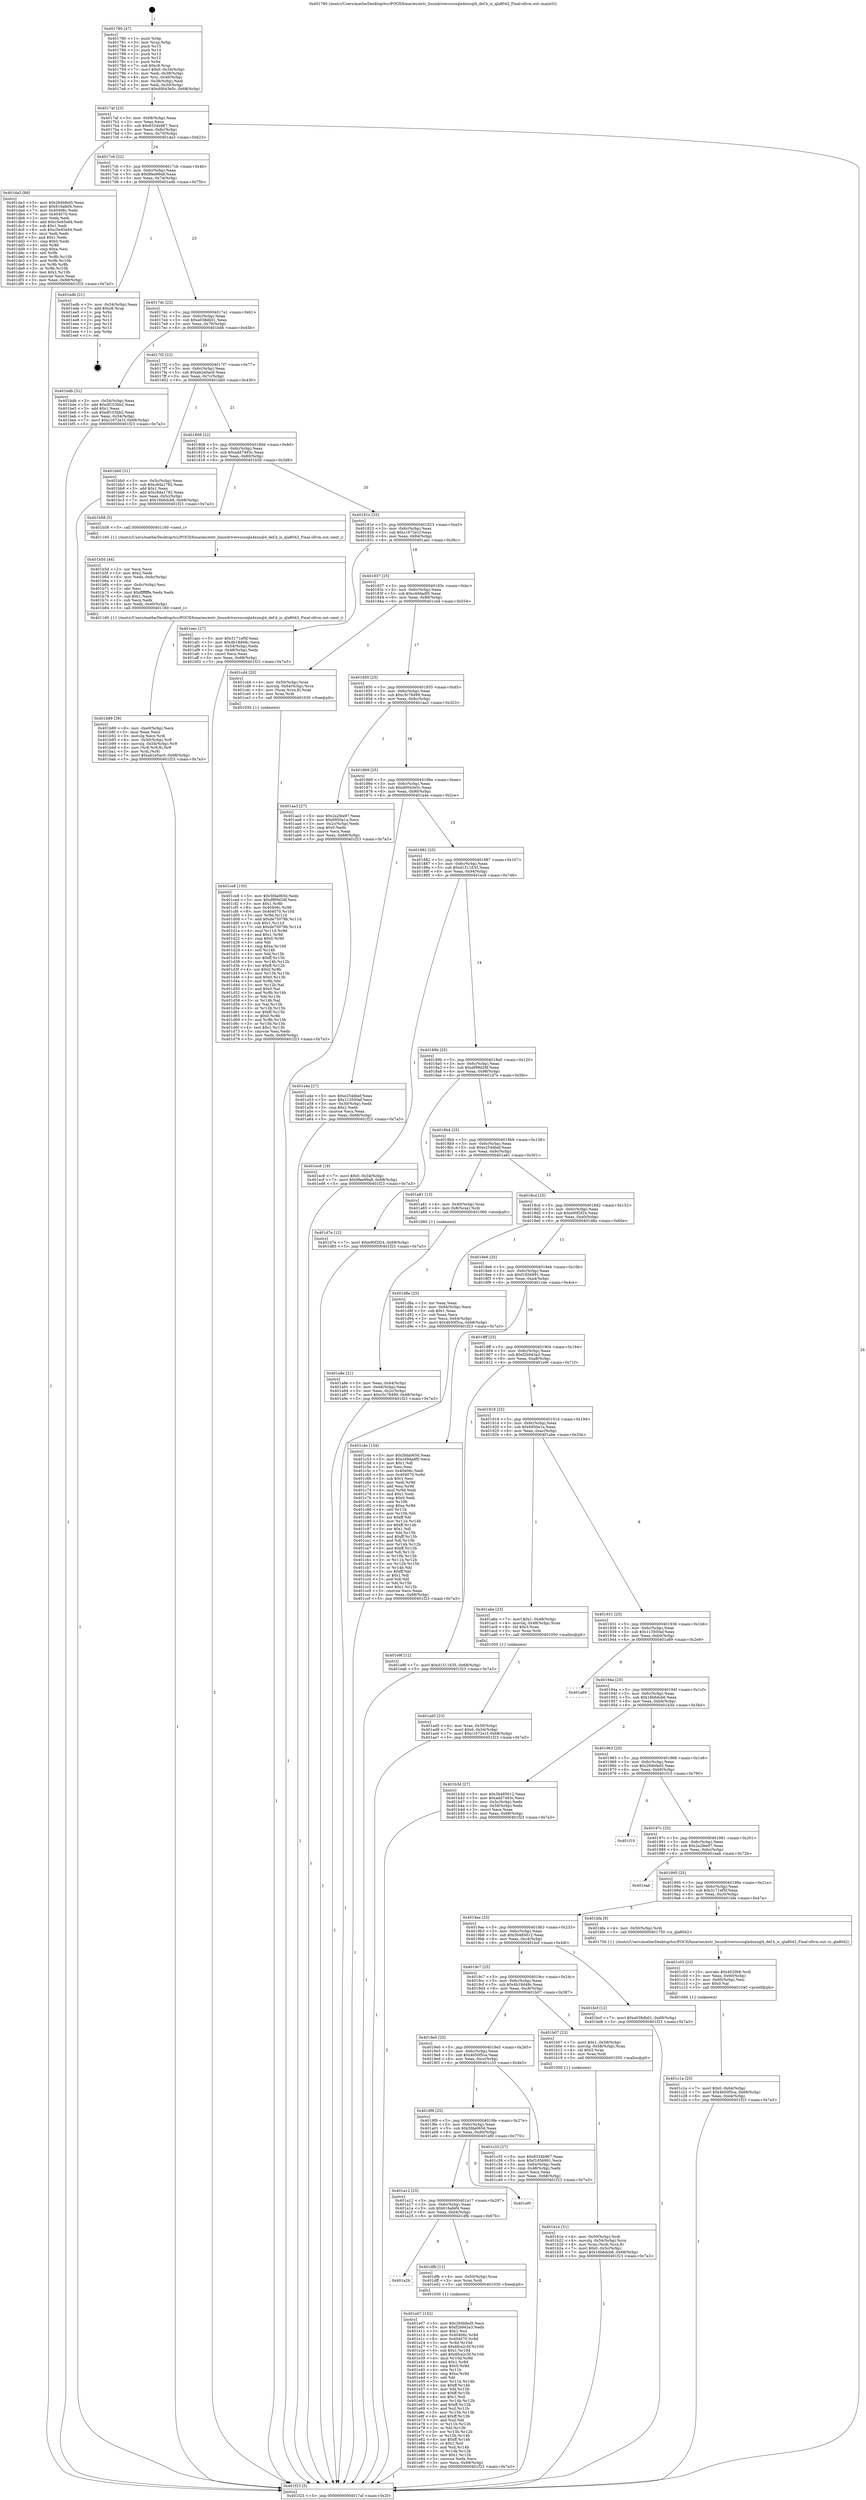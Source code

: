 digraph "0x401780" {
  label = "0x401780 (/mnt/c/Users/mathe/Desktop/tcc/POCII/binaries/extr_linuxdriversscsiqla4xxxql4_def.h_is_qla8042_Final-ollvm.out::main(0))"
  labelloc = "t"
  node[shape=record]

  Entry [label="",width=0.3,height=0.3,shape=circle,fillcolor=black,style=filled]
  "0x4017af" [label="{
     0x4017af [23]\l
     | [instrs]\l
     &nbsp;&nbsp;0x4017af \<+3\>: mov -0x68(%rbp),%eax\l
     &nbsp;&nbsp;0x4017b2 \<+2\>: mov %eax,%ecx\l
     &nbsp;&nbsp;0x4017b4 \<+6\>: sub $0x8334b967,%ecx\l
     &nbsp;&nbsp;0x4017ba \<+3\>: mov %eax,-0x6c(%rbp)\l
     &nbsp;&nbsp;0x4017bd \<+3\>: mov %ecx,-0x70(%rbp)\l
     &nbsp;&nbsp;0x4017c0 \<+6\>: je 0000000000401da3 \<main+0x623\>\l
  }"]
  "0x401da3" [label="{
     0x401da3 [88]\l
     | [instrs]\l
     &nbsp;&nbsp;0x401da3 \<+5\>: mov $0x284bfed5,%eax\l
     &nbsp;&nbsp;0x401da8 \<+5\>: mov $0x616afef4,%ecx\l
     &nbsp;&nbsp;0x401dad \<+7\>: mov 0x40406c,%edx\l
     &nbsp;&nbsp;0x401db4 \<+7\>: mov 0x404070,%esi\l
     &nbsp;&nbsp;0x401dbb \<+2\>: mov %edx,%edi\l
     &nbsp;&nbsp;0x401dbd \<+6\>: add $0xc5e45e84,%edi\l
     &nbsp;&nbsp;0x401dc3 \<+3\>: sub $0x1,%edi\l
     &nbsp;&nbsp;0x401dc6 \<+6\>: sub $0xc5e45e84,%edi\l
     &nbsp;&nbsp;0x401dcc \<+3\>: imul %edi,%edx\l
     &nbsp;&nbsp;0x401dcf \<+3\>: and $0x1,%edx\l
     &nbsp;&nbsp;0x401dd2 \<+3\>: cmp $0x0,%edx\l
     &nbsp;&nbsp;0x401dd5 \<+4\>: sete %r8b\l
     &nbsp;&nbsp;0x401dd9 \<+3\>: cmp $0xa,%esi\l
     &nbsp;&nbsp;0x401ddc \<+4\>: setl %r9b\l
     &nbsp;&nbsp;0x401de0 \<+3\>: mov %r8b,%r10b\l
     &nbsp;&nbsp;0x401de3 \<+3\>: and %r9b,%r10b\l
     &nbsp;&nbsp;0x401de6 \<+3\>: xor %r9b,%r8b\l
     &nbsp;&nbsp;0x401de9 \<+3\>: or %r8b,%r10b\l
     &nbsp;&nbsp;0x401dec \<+4\>: test $0x1,%r10b\l
     &nbsp;&nbsp;0x401df0 \<+3\>: cmovne %ecx,%eax\l
     &nbsp;&nbsp;0x401df3 \<+3\>: mov %eax,-0x68(%rbp)\l
     &nbsp;&nbsp;0x401df6 \<+5\>: jmp 0000000000401f23 \<main+0x7a3\>\l
  }"]
  "0x4017c6" [label="{
     0x4017c6 [22]\l
     | [instrs]\l
     &nbsp;&nbsp;0x4017c6 \<+5\>: jmp 00000000004017cb \<main+0x4b\>\l
     &nbsp;&nbsp;0x4017cb \<+3\>: mov -0x6c(%rbp),%eax\l
     &nbsp;&nbsp;0x4017ce \<+5\>: sub $0x9fee99a8,%eax\l
     &nbsp;&nbsp;0x4017d3 \<+3\>: mov %eax,-0x74(%rbp)\l
     &nbsp;&nbsp;0x4017d6 \<+6\>: je 0000000000401edb \<main+0x75b\>\l
  }"]
  Exit [label="",width=0.3,height=0.3,shape=circle,fillcolor=black,style=filled,peripheries=2]
  "0x401edb" [label="{
     0x401edb [21]\l
     | [instrs]\l
     &nbsp;&nbsp;0x401edb \<+3\>: mov -0x34(%rbp),%eax\l
     &nbsp;&nbsp;0x401ede \<+7\>: add $0xc8,%rsp\l
     &nbsp;&nbsp;0x401ee5 \<+1\>: pop %rbx\l
     &nbsp;&nbsp;0x401ee6 \<+2\>: pop %r12\l
     &nbsp;&nbsp;0x401ee8 \<+2\>: pop %r13\l
     &nbsp;&nbsp;0x401eea \<+2\>: pop %r14\l
     &nbsp;&nbsp;0x401eec \<+2\>: pop %r15\l
     &nbsp;&nbsp;0x401eee \<+1\>: pop %rbp\l
     &nbsp;&nbsp;0x401eef \<+1\>: ret\l
  }"]
  "0x4017dc" [label="{
     0x4017dc [22]\l
     | [instrs]\l
     &nbsp;&nbsp;0x4017dc \<+5\>: jmp 00000000004017e1 \<main+0x61\>\l
     &nbsp;&nbsp;0x4017e1 \<+3\>: mov -0x6c(%rbp),%eax\l
     &nbsp;&nbsp;0x4017e4 \<+5\>: sub $0xa038db01,%eax\l
     &nbsp;&nbsp;0x4017e9 \<+3\>: mov %eax,-0x78(%rbp)\l
     &nbsp;&nbsp;0x4017ec \<+6\>: je 0000000000401bdb \<main+0x45b\>\l
  }"]
  "0x401e07" [label="{
     0x401e07 [152]\l
     | [instrs]\l
     &nbsp;&nbsp;0x401e07 \<+5\>: mov $0x284bfed5,%ecx\l
     &nbsp;&nbsp;0x401e0c \<+5\>: mov $0xf2b943a3,%edx\l
     &nbsp;&nbsp;0x401e11 \<+3\>: mov $0x1,%sil\l
     &nbsp;&nbsp;0x401e14 \<+8\>: mov 0x40406c,%r8d\l
     &nbsp;&nbsp;0x401e1c \<+8\>: mov 0x404070,%r9d\l
     &nbsp;&nbsp;0x401e24 \<+3\>: mov %r8d,%r10d\l
     &nbsp;&nbsp;0x401e27 \<+7\>: sub $0x6fca2c5f,%r10d\l
     &nbsp;&nbsp;0x401e2e \<+4\>: sub $0x1,%r10d\l
     &nbsp;&nbsp;0x401e32 \<+7\>: add $0x6fca2c5f,%r10d\l
     &nbsp;&nbsp;0x401e39 \<+4\>: imul %r10d,%r8d\l
     &nbsp;&nbsp;0x401e3d \<+4\>: and $0x1,%r8d\l
     &nbsp;&nbsp;0x401e41 \<+4\>: cmp $0x0,%r8d\l
     &nbsp;&nbsp;0x401e45 \<+4\>: sete %r11b\l
     &nbsp;&nbsp;0x401e49 \<+4\>: cmp $0xa,%r9d\l
     &nbsp;&nbsp;0x401e4d \<+3\>: setl %bl\l
     &nbsp;&nbsp;0x401e50 \<+3\>: mov %r11b,%r14b\l
     &nbsp;&nbsp;0x401e53 \<+4\>: xor $0xff,%r14b\l
     &nbsp;&nbsp;0x401e57 \<+3\>: mov %bl,%r15b\l
     &nbsp;&nbsp;0x401e5a \<+4\>: xor $0xff,%r15b\l
     &nbsp;&nbsp;0x401e5e \<+4\>: xor $0x1,%sil\l
     &nbsp;&nbsp;0x401e62 \<+3\>: mov %r14b,%r12b\l
     &nbsp;&nbsp;0x401e65 \<+4\>: and $0xff,%r12b\l
     &nbsp;&nbsp;0x401e69 \<+3\>: and %sil,%r11b\l
     &nbsp;&nbsp;0x401e6c \<+3\>: mov %r15b,%r13b\l
     &nbsp;&nbsp;0x401e6f \<+4\>: and $0xff,%r13b\l
     &nbsp;&nbsp;0x401e73 \<+3\>: and %sil,%bl\l
     &nbsp;&nbsp;0x401e76 \<+3\>: or %r11b,%r12b\l
     &nbsp;&nbsp;0x401e79 \<+3\>: or %bl,%r13b\l
     &nbsp;&nbsp;0x401e7c \<+3\>: xor %r13b,%r12b\l
     &nbsp;&nbsp;0x401e7f \<+3\>: or %r15b,%r14b\l
     &nbsp;&nbsp;0x401e82 \<+4\>: xor $0xff,%r14b\l
     &nbsp;&nbsp;0x401e86 \<+4\>: or $0x1,%sil\l
     &nbsp;&nbsp;0x401e8a \<+3\>: and %sil,%r14b\l
     &nbsp;&nbsp;0x401e8d \<+3\>: or %r14b,%r12b\l
     &nbsp;&nbsp;0x401e90 \<+4\>: test $0x1,%r12b\l
     &nbsp;&nbsp;0x401e94 \<+3\>: cmovne %edx,%ecx\l
     &nbsp;&nbsp;0x401e97 \<+3\>: mov %ecx,-0x68(%rbp)\l
     &nbsp;&nbsp;0x401e9a \<+5\>: jmp 0000000000401f23 \<main+0x7a3\>\l
  }"]
  "0x401bdb" [label="{
     0x401bdb [31]\l
     | [instrs]\l
     &nbsp;&nbsp;0x401bdb \<+3\>: mov -0x54(%rbp),%eax\l
     &nbsp;&nbsp;0x401bde \<+5\>: add $0xdf103bb2,%eax\l
     &nbsp;&nbsp;0x401be3 \<+3\>: add $0x1,%eax\l
     &nbsp;&nbsp;0x401be6 \<+5\>: sub $0xdf103bb2,%eax\l
     &nbsp;&nbsp;0x401beb \<+3\>: mov %eax,-0x54(%rbp)\l
     &nbsp;&nbsp;0x401bee \<+7\>: movl $0xc1672e1f,-0x68(%rbp)\l
     &nbsp;&nbsp;0x401bf5 \<+5\>: jmp 0000000000401f23 \<main+0x7a3\>\l
  }"]
  "0x4017f2" [label="{
     0x4017f2 [22]\l
     | [instrs]\l
     &nbsp;&nbsp;0x4017f2 \<+5\>: jmp 00000000004017f7 \<main+0x77\>\l
     &nbsp;&nbsp;0x4017f7 \<+3\>: mov -0x6c(%rbp),%eax\l
     &nbsp;&nbsp;0x4017fa \<+5\>: sub $0xab2e0ac9,%eax\l
     &nbsp;&nbsp;0x4017ff \<+3\>: mov %eax,-0x7c(%rbp)\l
     &nbsp;&nbsp;0x401802 \<+6\>: je 0000000000401bb0 \<main+0x430\>\l
  }"]
  "0x401a2b" [label="{
     0x401a2b\l
  }", style=dashed]
  "0x401bb0" [label="{
     0x401bb0 [31]\l
     | [instrs]\l
     &nbsp;&nbsp;0x401bb0 \<+3\>: mov -0x5c(%rbp),%eax\l
     &nbsp;&nbsp;0x401bb3 \<+5\>: sub $0xc6da1782,%eax\l
     &nbsp;&nbsp;0x401bb8 \<+3\>: add $0x1,%eax\l
     &nbsp;&nbsp;0x401bbb \<+5\>: add $0xc6da1782,%eax\l
     &nbsp;&nbsp;0x401bc0 \<+3\>: mov %eax,-0x5c(%rbp)\l
     &nbsp;&nbsp;0x401bc3 \<+7\>: movl $0x16b6dcb6,-0x68(%rbp)\l
     &nbsp;&nbsp;0x401bca \<+5\>: jmp 0000000000401f23 \<main+0x7a3\>\l
  }"]
  "0x401808" [label="{
     0x401808 [22]\l
     | [instrs]\l
     &nbsp;&nbsp;0x401808 \<+5\>: jmp 000000000040180d \<main+0x8d\>\l
     &nbsp;&nbsp;0x40180d \<+3\>: mov -0x6c(%rbp),%eax\l
     &nbsp;&nbsp;0x401810 \<+5\>: sub $0xadd7493c,%eax\l
     &nbsp;&nbsp;0x401815 \<+3\>: mov %eax,-0x80(%rbp)\l
     &nbsp;&nbsp;0x401818 \<+6\>: je 0000000000401b58 \<main+0x3d8\>\l
  }"]
  "0x401dfb" [label="{
     0x401dfb [12]\l
     | [instrs]\l
     &nbsp;&nbsp;0x401dfb \<+4\>: mov -0x50(%rbp),%rax\l
     &nbsp;&nbsp;0x401dff \<+3\>: mov %rax,%rdi\l
     &nbsp;&nbsp;0x401e02 \<+5\>: call 0000000000401030 \<free@plt\>\l
     | [calls]\l
     &nbsp;&nbsp;0x401030 \{1\} (unknown)\l
  }"]
  "0x401b58" [label="{
     0x401b58 [5]\l
     | [instrs]\l
     &nbsp;&nbsp;0x401b58 \<+5\>: call 0000000000401160 \<next_i\>\l
     | [calls]\l
     &nbsp;&nbsp;0x401160 \{1\} (/mnt/c/Users/mathe/Desktop/tcc/POCII/binaries/extr_linuxdriversscsiqla4xxxql4_def.h_is_qla8042_Final-ollvm.out::next_i)\l
  }"]
  "0x40181e" [label="{
     0x40181e [25]\l
     | [instrs]\l
     &nbsp;&nbsp;0x40181e \<+5\>: jmp 0000000000401823 \<main+0xa3\>\l
     &nbsp;&nbsp;0x401823 \<+3\>: mov -0x6c(%rbp),%eax\l
     &nbsp;&nbsp;0x401826 \<+5\>: sub $0xc1672e1f,%eax\l
     &nbsp;&nbsp;0x40182b \<+6\>: mov %eax,-0x84(%rbp)\l
     &nbsp;&nbsp;0x401831 \<+6\>: je 0000000000401aec \<main+0x36c\>\l
  }"]
  "0x401a12" [label="{
     0x401a12 [25]\l
     | [instrs]\l
     &nbsp;&nbsp;0x401a12 \<+5\>: jmp 0000000000401a17 \<main+0x297\>\l
     &nbsp;&nbsp;0x401a17 \<+3\>: mov -0x6c(%rbp),%eax\l
     &nbsp;&nbsp;0x401a1a \<+5\>: sub $0x616afef4,%eax\l
     &nbsp;&nbsp;0x401a1f \<+6\>: mov %eax,-0xd4(%rbp)\l
     &nbsp;&nbsp;0x401a25 \<+6\>: je 0000000000401dfb \<main+0x67b\>\l
  }"]
  "0x401aec" [label="{
     0x401aec [27]\l
     | [instrs]\l
     &nbsp;&nbsp;0x401aec \<+5\>: mov $0x3171ef5f,%eax\l
     &nbsp;&nbsp;0x401af1 \<+5\>: mov $0x4b18d48c,%ecx\l
     &nbsp;&nbsp;0x401af6 \<+3\>: mov -0x54(%rbp),%edx\l
     &nbsp;&nbsp;0x401af9 \<+3\>: cmp -0x48(%rbp),%edx\l
     &nbsp;&nbsp;0x401afc \<+3\>: cmovl %ecx,%eax\l
     &nbsp;&nbsp;0x401aff \<+3\>: mov %eax,-0x68(%rbp)\l
     &nbsp;&nbsp;0x401b02 \<+5\>: jmp 0000000000401f23 \<main+0x7a3\>\l
  }"]
  "0x401837" [label="{
     0x401837 [25]\l
     | [instrs]\l
     &nbsp;&nbsp;0x401837 \<+5\>: jmp 000000000040183c \<main+0xbc\>\l
     &nbsp;&nbsp;0x40183c \<+3\>: mov -0x6c(%rbp),%eax\l
     &nbsp;&nbsp;0x40183f \<+5\>: sub $0xc49dadf5,%eax\l
     &nbsp;&nbsp;0x401844 \<+6\>: mov %eax,-0x88(%rbp)\l
     &nbsp;&nbsp;0x40184a \<+6\>: je 0000000000401cd4 \<main+0x554\>\l
  }"]
  "0x401ef0" [label="{
     0x401ef0\l
  }", style=dashed]
  "0x401cd4" [label="{
     0x401cd4 [20]\l
     | [instrs]\l
     &nbsp;&nbsp;0x401cd4 \<+4\>: mov -0x50(%rbp),%rax\l
     &nbsp;&nbsp;0x401cd8 \<+4\>: movslq -0x64(%rbp),%rcx\l
     &nbsp;&nbsp;0x401cdc \<+4\>: mov (%rax,%rcx,8),%rax\l
     &nbsp;&nbsp;0x401ce0 \<+3\>: mov %rax,%rdi\l
     &nbsp;&nbsp;0x401ce3 \<+5\>: call 0000000000401030 \<free@plt\>\l
     | [calls]\l
     &nbsp;&nbsp;0x401030 \{1\} (unknown)\l
  }"]
  "0x401850" [label="{
     0x401850 [25]\l
     | [instrs]\l
     &nbsp;&nbsp;0x401850 \<+5\>: jmp 0000000000401855 \<main+0xd5\>\l
     &nbsp;&nbsp;0x401855 \<+3\>: mov -0x6c(%rbp),%eax\l
     &nbsp;&nbsp;0x401858 \<+5\>: sub $0xc5c78499,%eax\l
     &nbsp;&nbsp;0x40185d \<+6\>: mov %eax,-0x8c(%rbp)\l
     &nbsp;&nbsp;0x401863 \<+6\>: je 0000000000401aa3 \<main+0x323\>\l
  }"]
  "0x401ce8" [label="{
     0x401ce8 [150]\l
     | [instrs]\l
     &nbsp;&nbsp;0x401ce8 \<+5\>: mov $0x5fda065d,%edx\l
     &nbsp;&nbsp;0x401ced \<+5\>: mov $0xdf99d28f,%esi\l
     &nbsp;&nbsp;0x401cf2 \<+3\>: mov $0x1,%r8b\l
     &nbsp;&nbsp;0x401cf5 \<+8\>: mov 0x40406c,%r9d\l
     &nbsp;&nbsp;0x401cfd \<+8\>: mov 0x404070,%r10d\l
     &nbsp;&nbsp;0x401d05 \<+3\>: mov %r9d,%r11d\l
     &nbsp;&nbsp;0x401d08 \<+7\>: add $0xde75079b,%r11d\l
     &nbsp;&nbsp;0x401d0f \<+4\>: sub $0x1,%r11d\l
     &nbsp;&nbsp;0x401d13 \<+7\>: sub $0xde75079b,%r11d\l
     &nbsp;&nbsp;0x401d1a \<+4\>: imul %r11d,%r9d\l
     &nbsp;&nbsp;0x401d1e \<+4\>: and $0x1,%r9d\l
     &nbsp;&nbsp;0x401d22 \<+4\>: cmp $0x0,%r9d\l
     &nbsp;&nbsp;0x401d26 \<+3\>: sete %bl\l
     &nbsp;&nbsp;0x401d29 \<+4\>: cmp $0xa,%r10d\l
     &nbsp;&nbsp;0x401d2d \<+4\>: setl %r14b\l
     &nbsp;&nbsp;0x401d31 \<+3\>: mov %bl,%r15b\l
     &nbsp;&nbsp;0x401d34 \<+4\>: xor $0xff,%r15b\l
     &nbsp;&nbsp;0x401d38 \<+3\>: mov %r14b,%r12b\l
     &nbsp;&nbsp;0x401d3b \<+4\>: xor $0xff,%r12b\l
     &nbsp;&nbsp;0x401d3f \<+4\>: xor $0x0,%r8b\l
     &nbsp;&nbsp;0x401d43 \<+3\>: mov %r15b,%r13b\l
     &nbsp;&nbsp;0x401d46 \<+4\>: and $0x0,%r13b\l
     &nbsp;&nbsp;0x401d4a \<+3\>: and %r8b,%bl\l
     &nbsp;&nbsp;0x401d4d \<+3\>: mov %r12b,%al\l
     &nbsp;&nbsp;0x401d50 \<+2\>: and $0x0,%al\l
     &nbsp;&nbsp;0x401d52 \<+3\>: and %r8b,%r14b\l
     &nbsp;&nbsp;0x401d55 \<+3\>: or %bl,%r13b\l
     &nbsp;&nbsp;0x401d58 \<+3\>: or %r14b,%al\l
     &nbsp;&nbsp;0x401d5b \<+3\>: xor %al,%r13b\l
     &nbsp;&nbsp;0x401d5e \<+3\>: or %r12b,%r15b\l
     &nbsp;&nbsp;0x401d61 \<+4\>: xor $0xff,%r15b\l
     &nbsp;&nbsp;0x401d65 \<+4\>: or $0x0,%r8b\l
     &nbsp;&nbsp;0x401d69 \<+3\>: and %r8b,%r15b\l
     &nbsp;&nbsp;0x401d6c \<+3\>: or %r15b,%r13b\l
     &nbsp;&nbsp;0x401d6f \<+4\>: test $0x1,%r13b\l
     &nbsp;&nbsp;0x401d73 \<+3\>: cmovne %esi,%edx\l
     &nbsp;&nbsp;0x401d76 \<+3\>: mov %edx,-0x68(%rbp)\l
     &nbsp;&nbsp;0x401d79 \<+5\>: jmp 0000000000401f23 \<main+0x7a3\>\l
  }"]
  "0x401aa3" [label="{
     0x401aa3 [27]\l
     | [instrs]\l
     &nbsp;&nbsp;0x401aa3 \<+5\>: mov $0x2a2fee97,%eax\l
     &nbsp;&nbsp;0x401aa8 \<+5\>: mov $0x6950a1a,%ecx\l
     &nbsp;&nbsp;0x401aad \<+3\>: mov -0x2c(%rbp),%edx\l
     &nbsp;&nbsp;0x401ab0 \<+3\>: cmp $0x0,%edx\l
     &nbsp;&nbsp;0x401ab3 \<+3\>: cmove %ecx,%eax\l
     &nbsp;&nbsp;0x401ab6 \<+3\>: mov %eax,-0x68(%rbp)\l
     &nbsp;&nbsp;0x401ab9 \<+5\>: jmp 0000000000401f23 \<main+0x7a3\>\l
  }"]
  "0x401869" [label="{
     0x401869 [25]\l
     | [instrs]\l
     &nbsp;&nbsp;0x401869 \<+5\>: jmp 000000000040186e \<main+0xee\>\l
     &nbsp;&nbsp;0x40186e \<+3\>: mov -0x6c(%rbp),%eax\l
     &nbsp;&nbsp;0x401871 \<+5\>: sub $0xd0043e5c,%eax\l
     &nbsp;&nbsp;0x401876 \<+6\>: mov %eax,-0x90(%rbp)\l
     &nbsp;&nbsp;0x40187c \<+6\>: je 0000000000401a4e \<main+0x2ce\>\l
  }"]
  "0x4019f9" [label="{
     0x4019f9 [25]\l
     | [instrs]\l
     &nbsp;&nbsp;0x4019f9 \<+5\>: jmp 00000000004019fe \<main+0x27e\>\l
     &nbsp;&nbsp;0x4019fe \<+3\>: mov -0x6c(%rbp),%eax\l
     &nbsp;&nbsp;0x401a01 \<+5\>: sub $0x5fda065d,%eax\l
     &nbsp;&nbsp;0x401a06 \<+6\>: mov %eax,-0xd0(%rbp)\l
     &nbsp;&nbsp;0x401a0c \<+6\>: je 0000000000401ef0 \<main+0x770\>\l
  }"]
  "0x401a4e" [label="{
     0x401a4e [27]\l
     | [instrs]\l
     &nbsp;&nbsp;0x401a4e \<+5\>: mov $0xe254dbef,%eax\l
     &nbsp;&nbsp;0x401a53 \<+5\>: mov $0x113500af,%ecx\l
     &nbsp;&nbsp;0x401a58 \<+3\>: mov -0x30(%rbp),%edx\l
     &nbsp;&nbsp;0x401a5b \<+3\>: cmp $0x2,%edx\l
     &nbsp;&nbsp;0x401a5e \<+3\>: cmovne %ecx,%eax\l
     &nbsp;&nbsp;0x401a61 \<+3\>: mov %eax,-0x68(%rbp)\l
     &nbsp;&nbsp;0x401a64 \<+5\>: jmp 0000000000401f23 \<main+0x7a3\>\l
  }"]
  "0x401882" [label="{
     0x401882 [25]\l
     | [instrs]\l
     &nbsp;&nbsp;0x401882 \<+5\>: jmp 0000000000401887 \<main+0x107\>\l
     &nbsp;&nbsp;0x401887 \<+3\>: mov -0x6c(%rbp),%eax\l
     &nbsp;&nbsp;0x40188a \<+5\>: sub $0xd1511635,%eax\l
     &nbsp;&nbsp;0x40188f \<+6\>: mov %eax,-0x94(%rbp)\l
     &nbsp;&nbsp;0x401895 \<+6\>: je 0000000000401ec8 \<main+0x748\>\l
  }"]
  "0x401f23" [label="{
     0x401f23 [5]\l
     | [instrs]\l
     &nbsp;&nbsp;0x401f23 \<+5\>: jmp 00000000004017af \<main+0x2f\>\l
  }"]
  "0x401780" [label="{
     0x401780 [47]\l
     | [instrs]\l
     &nbsp;&nbsp;0x401780 \<+1\>: push %rbp\l
     &nbsp;&nbsp;0x401781 \<+3\>: mov %rsp,%rbp\l
     &nbsp;&nbsp;0x401784 \<+2\>: push %r15\l
     &nbsp;&nbsp;0x401786 \<+2\>: push %r14\l
     &nbsp;&nbsp;0x401788 \<+2\>: push %r13\l
     &nbsp;&nbsp;0x40178a \<+2\>: push %r12\l
     &nbsp;&nbsp;0x40178c \<+1\>: push %rbx\l
     &nbsp;&nbsp;0x40178d \<+7\>: sub $0xc8,%rsp\l
     &nbsp;&nbsp;0x401794 \<+7\>: movl $0x0,-0x34(%rbp)\l
     &nbsp;&nbsp;0x40179b \<+3\>: mov %edi,-0x38(%rbp)\l
     &nbsp;&nbsp;0x40179e \<+4\>: mov %rsi,-0x40(%rbp)\l
     &nbsp;&nbsp;0x4017a2 \<+3\>: mov -0x38(%rbp),%edi\l
     &nbsp;&nbsp;0x4017a5 \<+3\>: mov %edi,-0x30(%rbp)\l
     &nbsp;&nbsp;0x4017a8 \<+7\>: movl $0xd0043e5c,-0x68(%rbp)\l
  }"]
  "0x401c33" [label="{
     0x401c33 [27]\l
     | [instrs]\l
     &nbsp;&nbsp;0x401c33 \<+5\>: mov $0x8334b967,%eax\l
     &nbsp;&nbsp;0x401c38 \<+5\>: mov $0xf1856991,%ecx\l
     &nbsp;&nbsp;0x401c3d \<+3\>: mov -0x64(%rbp),%edx\l
     &nbsp;&nbsp;0x401c40 \<+3\>: cmp -0x48(%rbp),%edx\l
     &nbsp;&nbsp;0x401c43 \<+3\>: cmovl %ecx,%eax\l
     &nbsp;&nbsp;0x401c46 \<+3\>: mov %eax,-0x68(%rbp)\l
     &nbsp;&nbsp;0x401c49 \<+5\>: jmp 0000000000401f23 \<main+0x7a3\>\l
  }"]
  "0x401ec8" [label="{
     0x401ec8 [19]\l
     | [instrs]\l
     &nbsp;&nbsp;0x401ec8 \<+7\>: movl $0x0,-0x34(%rbp)\l
     &nbsp;&nbsp;0x401ecf \<+7\>: movl $0x9fee99a8,-0x68(%rbp)\l
     &nbsp;&nbsp;0x401ed6 \<+5\>: jmp 0000000000401f23 \<main+0x7a3\>\l
  }"]
  "0x40189b" [label="{
     0x40189b [25]\l
     | [instrs]\l
     &nbsp;&nbsp;0x40189b \<+5\>: jmp 00000000004018a0 \<main+0x120\>\l
     &nbsp;&nbsp;0x4018a0 \<+3\>: mov -0x6c(%rbp),%eax\l
     &nbsp;&nbsp;0x4018a3 \<+5\>: sub $0xdf99d28f,%eax\l
     &nbsp;&nbsp;0x4018a8 \<+6\>: mov %eax,-0x98(%rbp)\l
     &nbsp;&nbsp;0x4018ae \<+6\>: je 0000000000401d7e \<main+0x5fe\>\l
  }"]
  "0x401c1a" [label="{
     0x401c1a [25]\l
     | [instrs]\l
     &nbsp;&nbsp;0x401c1a \<+7\>: movl $0x0,-0x64(%rbp)\l
     &nbsp;&nbsp;0x401c21 \<+7\>: movl $0x4b50f5ca,-0x68(%rbp)\l
     &nbsp;&nbsp;0x401c28 \<+6\>: mov %eax,-0xe4(%rbp)\l
     &nbsp;&nbsp;0x401c2e \<+5\>: jmp 0000000000401f23 \<main+0x7a3\>\l
  }"]
  "0x401d7e" [label="{
     0x401d7e [12]\l
     | [instrs]\l
     &nbsp;&nbsp;0x401d7e \<+7\>: movl $0xe90f2f24,-0x68(%rbp)\l
     &nbsp;&nbsp;0x401d85 \<+5\>: jmp 0000000000401f23 \<main+0x7a3\>\l
  }"]
  "0x4018b4" [label="{
     0x4018b4 [25]\l
     | [instrs]\l
     &nbsp;&nbsp;0x4018b4 \<+5\>: jmp 00000000004018b9 \<main+0x139\>\l
     &nbsp;&nbsp;0x4018b9 \<+3\>: mov -0x6c(%rbp),%eax\l
     &nbsp;&nbsp;0x4018bc \<+5\>: sub $0xe254dbef,%eax\l
     &nbsp;&nbsp;0x4018c1 \<+6\>: mov %eax,-0x9c(%rbp)\l
     &nbsp;&nbsp;0x4018c7 \<+6\>: je 0000000000401a81 \<main+0x301\>\l
  }"]
  "0x401c03" [label="{
     0x401c03 [23]\l
     | [instrs]\l
     &nbsp;&nbsp;0x401c03 \<+10\>: movabs $0x4020b6,%rdi\l
     &nbsp;&nbsp;0x401c0d \<+3\>: mov %eax,-0x60(%rbp)\l
     &nbsp;&nbsp;0x401c10 \<+3\>: mov -0x60(%rbp),%esi\l
     &nbsp;&nbsp;0x401c13 \<+2\>: mov $0x0,%al\l
     &nbsp;&nbsp;0x401c15 \<+5\>: call 0000000000401040 \<printf@plt\>\l
     | [calls]\l
     &nbsp;&nbsp;0x401040 \{1\} (unknown)\l
  }"]
  "0x401a81" [label="{
     0x401a81 [13]\l
     | [instrs]\l
     &nbsp;&nbsp;0x401a81 \<+4\>: mov -0x40(%rbp),%rax\l
     &nbsp;&nbsp;0x401a85 \<+4\>: mov 0x8(%rax),%rdi\l
     &nbsp;&nbsp;0x401a89 \<+5\>: call 0000000000401060 \<atoi@plt\>\l
     | [calls]\l
     &nbsp;&nbsp;0x401060 \{1\} (unknown)\l
  }"]
  "0x4018cd" [label="{
     0x4018cd [25]\l
     | [instrs]\l
     &nbsp;&nbsp;0x4018cd \<+5\>: jmp 00000000004018d2 \<main+0x152\>\l
     &nbsp;&nbsp;0x4018d2 \<+3\>: mov -0x6c(%rbp),%eax\l
     &nbsp;&nbsp;0x4018d5 \<+5\>: sub $0xe90f2f24,%eax\l
     &nbsp;&nbsp;0x4018da \<+6\>: mov %eax,-0xa0(%rbp)\l
     &nbsp;&nbsp;0x4018e0 \<+6\>: je 0000000000401d8a \<main+0x60a\>\l
  }"]
  "0x401a8e" [label="{
     0x401a8e [21]\l
     | [instrs]\l
     &nbsp;&nbsp;0x401a8e \<+3\>: mov %eax,-0x44(%rbp)\l
     &nbsp;&nbsp;0x401a91 \<+3\>: mov -0x44(%rbp),%eax\l
     &nbsp;&nbsp;0x401a94 \<+3\>: mov %eax,-0x2c(%rbp)\l
     &nbsp;&nbsp;0x401a97 \<+7\>: movl $0xc5c78499,-0x68(%rbp)\l
     &nbsp;&nbsp;0x401a9e \<+5\>: jmp 0000000000401f23 \<main+0x7a3\>\l
  }"]
  "0x401b89" [label="{
     0x401b89 [39]\l
     | [instrs]\l
     &nbsp;&nbsp;0x401b89 \<+6\>: mov -0xe0(%rbp),%ecx\l
     &nbsp;&nbsp;0x401b8f \<+3\>: imul %eax,%ecx\l
     &nbsp;&nbsp;0x401b92 \<+3\>: movslq %ecx,%rdi\l
     &nbsp;&nbsp;0x401b95 \<+4\>: mov -0x50(%rbp),%r8\l
     &nbsp;&nbsp;0x401b99 \<+4\>: movslq -0x54(%rbp),%r9\l
     &nbsp;&nbsp;0x401b9d \<+4\>: mov (%r8,%r9,8),%r8\l
     &nbsp;&nbsp;0x401ba1 \<+3\>: mov %rdi,(%r8)\l
     &nbsp;&nbsp;0x401ba4 \<+7\>: movl $0xab2e0ac9,-0x68(%rbp)\l
     &nbsp;&nbsp;0x401bab \<+5\>: jmp 0000000000401f23 \<main+0x7a3\>\l
  }"]
  "0x401d8a" [label="{
     0x401d8a [25]\l
     | [instrs]\l
     &nbsp;&nbsp;0x401d8a \<+2\>: xor %eax,%eax\l
     &nbsp;&nbsp;0x401d8c \<+3\>: mov -0x64(%rbp),%ecx\l
     &nbsp;&nbsp;0x401d8f \<+3\>: sub $0x1,%eax\l
     &nbsp;&nbsp;0x401d92 \<+2\>: sub %eax,%ecx\l
     &nbsp;&nbsp;0x401d94 \<+3\>: mov %ecx,-0x64(%rbp)\l
     &nbsp;&nbsp;0x401d97 \<+7\>: movl $0x4b50f5ca,-0x68(%rbp)\l
     &nbsp;&nbsp;0x401d9e \<+5\>: jmp 0000000000401f23 \<main+0x7a3\>\l
  }"]
  "0x4018e6" [label="{
     0x4018e6 [25]\l
     | [instrs]\l
     &nbsp;&nbsp;0x4018e6 \<+5\>: jmp 00000000004018eb \<main+0x16b\>\l
     &nbsp;&nbsp;0x4018eb \<+3\>: mov -0x6c(%rbp),%eax\l
     &nbsp;&nbsp;0x4018ee \<+5\>: sub $0xf1856991,%eax\l
     &nbsp;&nbsp;0x4018f3 \<+6\>: mov %eax,-0xa4(%rbp)\l
     &nbsp;&nbsp;0x4018f9 \<+6\>: je 0000000000401c4e \<main+0x4ce\>\l
  }"]
  "0x401b5d" [label="{
     0x401b5d [44]\l
     | [instrs]\l
     &nbsp;&nbsp;0x401b5d \<+2\>: xor %ecx,%ecx\l
     &nbsp;&nbsp;0x401b5f \<+5\>: mov $0x2,%edx\l
     &nbsp;&nbsp;0x401b64 \<+6\>: mov %edx,-0xdc(%rbp)\l
     &nbsp;&nbsp;0x401b6a \<+1\>: cltd\l
     &nbsp;&nbsp;0x401b6b \<+6\>: mov -0xdc(%rbp),%esi\l
     &nbsp;&nbsp;0x401b71 \<+2\>: idiv %esi\l
     &nbsp;&nbsp;0x401b73 \<+6\>: imul $0xfffffffe,%edx,%edx\l
     &nbsp;&nbsp;0x401b79 \<+3\>: sub $0x1,%ecx\l
     &nbsp;&nbsp;0x401b7c \<+2\>: sub %ecx,%edx\l
     &nbsp;&nbsp;0x401b7e \<+6\>: mov %edx,-0xe0(%rbp)\l
     &nbsp;&nbsp;0x401b84 \<+5\>: call 0000000000401160 \<next_i\>\l
     | [calls]\l
     &nbsp;&nbsp;0x401160 \{1\} (/mnt/c/Users/mathe/Desktop/tcc/POCII/binaries/extr_linuxdriversscsiqla4xxxql4_def.h_is_qla8042_Final-ollvm.out::next_i)\l
  }"]
  "0x401c4e" [label="{
     0x401c4e [134]\l
     | [instrs]\l
     &nbsp;&nbsp;0x401c4e \<+5\>: mov $0x5fda065d,%eax\l
     &nbsp;&nbsp;0x401c53 \<+5\>: mov $0xc49dadf5,%ecx\l
     &nbsp;&nbsp;0x401c58 \<+2\>: mov $0x1,%dl\l
     &nbsp;&nbsp;0x401c5a \<+2\>: xor %esi,%esi\l
     &nbsp;&nbsp;0x401c5c \<+7\>: mov 0x40406c,%edi\l
     &nbsp;&nbsp;0x401c63 \<+8\>: mov 0x404070,%r8d\l
     &nbsp;&nbsp;0x401c6b \<+3\>: sub $0x1,%esi\l
     &nbsp;&nbsp;0x401c6e \<+3\>: mov %edi,%r9d\l
     &nbsp;&nbsp;0x401c71 \<+3\>: add %esi,%r9d\l
     &nbsp;&nbsp;0x401c74 \<+4\>: imul %r9d,%edi\l
     &nbsp;&nbsp;0x401c78 \<+3\>: and $0x1,%edi\l
     &nbsp;&nbsp;0x401c7b \<+3\>: cmp $0x0,%edi\l
     &nbsp;&nbsp;0x401c7e \<+4\>: sete %r10b\l
     &nbsp;&nbsp;0x401c82 \<+4\>: cmp $0xa,%r8d\l
     &nbsp;&nbsp;0x401c86 \<+4\>: setl %r11b\l
     &nbsp;&nbsp;0x401c8a \<+3\>: mov %r10b,%bl\l
     &nbsp;&nbsp;0x401c8d \<+3\>: xor $0xff,%bl\l
     &nbsp;&nbsp;0x401c90 \<+3\>: mov %r11b,%r14b\l
     &nbsp;&nbsp;0x401c93 \<+4\>: xor $0xff,%r14b\l
     &nbsp;&nbsp;0x401c97 \<+3\>: xor $0x1,%dl\l
     &nbsp;&nbsp;0x401c9a \<+3\>: mov %bl,%r15b\l
     &nbsp;&nbsp;0x401c9d \<+4\>: and $0xff,%r15b\l
     &nbsp;&nbsp;0x401ca1 \<+3\>: and %dl,%r10b\l
     &nbsp;&nbsp;0x401ca4 \<+3\>: mov %r14b,%r12b\l
     &nbsp;&nbsp;0x401ca7 \<+4\>: and $0xff,%r12b\l
     &nbsp;&nbsp;0x401cab \<+3\>: and %dl,%r11b\l
     &nbsp;&nbsp;0x401cae \<+3\>: or %r10b,%r15b\l
     &nbsp;&nbsp;0x401cb1 \<+3\>: or %r11b,%r12b\l
     &nbsp;&nbsp;0x401cb4 \<+3\>: xor %r12b,%r15b\l
     &nbsp;&nbsp;0x401cb7 \<+3\>: or %r14b,%bl\l
     &nbsp;&nbsp;0x401cba \<+3\>: xor $0xff,%bl\l
     &nbsp;&nbsp;0x401cbd \<+3\>: or $0x1,%dl\l
     &nbsp;&nbsp;0x401cc0 \<+2\>: and %dl,%bl\l
     &nbsp;&nbsp;0x401cc2 \<+3\>: or %bl,%r15b\l
     &nbsp;&nbsp;0x401cc5 \<+4\>: test $0x1,%r15b\l
     &nbsp;&nbsp;0x401cc9 \<+3\>: cmovne %ecx,%eax\l
     &nbsp;&nbsp;0x401ccc \<+3\>: mov %eax,-0x68(%rbp)\l
     &nbsp;&nbsp;0x401ccf \<+5\>: jmp 0000000000401f23 \<main+0x7a3\>\l
  }"]
  "0x4018ff" [label="{
     0x4018ff [25]\l
     | [instrs]\l
     &nbsp;&nbsp;0x4018ff \<+5\>: jmp 0000000000401904 \<main+0x184\>\l
     &nbsp;&nbsp;0x401904 \<+3\>: mov -0x6c(%rbp),%eax\l
     &nbsp;&nbsp;0x401907 \<+5\>: sub $0xf2b943a3,%eax\l
     &nbsp;&nbsp;0x40190c \<+6\>: mov %eax,-0xa8(%rbp)\l
     &nbsp;&nbsp;0x401912 \<+6\>: je 0000000000401e9f \<main+0x71f\>\l
  }"]
  "0x401b1e" [label="{
     0x401b1e [31]\l
     | [instrs]\l
     &nbsp;&nbsp;0x401b1e \<+4\>: mov -0x50(%rbp),%rdi\l
     &nbsp;&nbsp;0x401b22 \<+4\>: movslq -0x54(%rbp),%rcx\l
     &nbsp;&nbsp;0x401b26 \<+4\>: mov %rax,(%rdi,%rcx,8)\l
     &nbsp;&nbsp;0x401b2a \<+7\>: movl $0x0,-0x5c(%rbp)\l
     &nbsp;&nbsp;0x401b31 \<+7\>: movl $0x16b6dcb6,-0x68(%rbp)\l
     &nbsp;&nbsp;0x401b38 \<+5\>: jmp 0000000000401f23 \<main+0x7a3\>\l
  }"]
  "0x401e9f" [label="{
     0x401e9f [12]\l
     | [instrs]\l
     &nbsp;&nbsp;0x401e9f \<+7\>: movl $0xd1511635,-0x68(%rbp)\l
     &nbsp;&nbsp;0x401ea6 \<+5\>: jmp 0000000000401f23 \<main+0x7a3\>\l
  }"]
  "0x401918" [label="{
     0x401918 [25]\l
     | [instrs]\l
     &nbsp;&nbsp;0x401918 \<+5\>: jmp 000000000040191d \<main+0x19d\>\l
     &nbsp;&nbsp;0x40191d \<+3\>: mov -0x6c(%rbp),%eax\l
     &nbsp;&nbsp;0x401920 \<+5\>: sub $0x6950a1a,%eax\l
     &nbsp;&nbsp;0x401925 \<+6\>: mov %eax,-0xac(%rbp)\l
     &nbsp;&nbsp;0x40192b \<+6\>: je 0000000000401abe \<main+0x33e\>\l
  }"]
  "0x4019e0" [label="{
     0x4019e0 [25]\l
     | [instrs]\l
     &nbsp;&nbsp;0x4019e0 \<+5\>: jmp 00000000004019e5 \<main+0x265\>\l
     &nbsp;&nbsp;0x4019e5 \<+3\>: mov -0x6c(%rbp),%eax\l
     &nbsp;&nbsp;0x4019e8 \<+5\>: sub $0x4b50f5ca,%eax\l
     &nbsp;&nbsp;0x4019ed \<+6\>: mov %eax,-0xcc(%rbp)\l
     &nbsp;&nbsp;0x4019f3 \<+6\>: je 0000000000401c33 \<main+0x4b3\>\l
  }"]
  "0x401abe" [label="{
     0x401abe [23]\l
     | [instrs]\l
     &nbsp;&nbsp;0x401abe \<+7\>: movl $0x1,-0x48(%rbp)\l
     &nbsp;&nbsp;0x401ac5 \<+4\>: movslq -0x48(%rbp),%rax\l
     &nbsp;&nbsp;0x401ac9 \<+4\>: shl $0x3,%rax\l
     &nbsp;&nbsp;0x401acd \<+3\>: mov %rax,%rdi\l
     &nbsp;&nbsp;0x401ad0 \<+5\>: call 0000000000401050 \<malloc@plt\>\l
     | [calls]\l
     &nbsp;&nbsp;0x401050 \{1\} (unknown)\l
  }"]
  "0x401931" [label="{
     0x401931 [25]\l
     | [instrs]\l
     &nbsp;&nbsp;0x401931 \<+5\>: jmp 0000000000401936 \<main+0x1b6\>\l
     &nbsp;&nbsp;0x401936 \<+3\>: mov -0x6c(%rbp),%eax\l
     &nbsp;&nbsp;0x401939 \<+5\>: sub $0x113500af,%eax\l
     &nbsp;&nbsp;0x40193e \<+6\>: mov %eax,-0xb0(%rbp)\l
     &nbsp;&nbsp;0x401944 \<+6\>: je 0000000000401a69 \<main+0x2e9\>\l
  }"]
  "0x401ad5" [label="{
     0x401ad5 [23]\l
     | [instrs]\l
     &nbsp;&nbsp;0x401ad5 \<+4\>: mov %rax,-0x50(%rbp)\l
     &nbsp;&nbsp;0x401ad9 \<+7\>: movl $0x0,-0x54(%rbp)\l
     &nbsp;&nbsp;0x401ae0 \<+7\>: movl $0xc1672e1f,-0x68(%rbp)\l
     &nbsp;&nbsp;0x401ae7 \<+5\>: jmp 0000000000401f23 \<main+0x7a3\>\l
  }"]
  "0x401b07" [label="{
     0x401b07 [23]\l
     | [instrs]\l
     &nbsp;&nbsp;0x401b07 \<+7\>: movl $0x1,-0x58(%rbp)\l
     &nbsp;&nbsp;0x401b0e \<+4\>: movslq -0x58(%rbp),%rax\l
     &nbsp;&nbsp;0x401b12 \<+4\>: shl $0x3,%rax\l
     &nbsp;&nbsp;0x401b16 \<+3\>: mov %rax,%rdi\l
     &nbsp;&nbsp;0x401b19 \<+5\>: call 0000000000401050 \<malloc@plt\>\l
     | [calls]\l
     &nbsp;&nbsp;0x401050 \{1\} (unknown)\l
  }"]
  "0x401a69" [label="{
     0x401a69\l
  }", style=dashed]
  "0x40194a" [label="{
     0x40194a [25]\l
     | [instrs]\l
     &nbsp;&nbsp;0x40194a \<+5\>: jmp 000000000040194f \<main+0x1cf\>\l
     &nbsp;&nbsp;0x40194f \<+3\>: mov -0x6c(%rbp),%eax\l
     &nbsp;&nbsp;0x401952 \<+5\>: sub $0x16b6dcb6,%eax\l
     &nbsp;&nbsp;0x401957 \<+6\>: mov %eax,-0xb4(%rbp)\l
     &nbsp;&nbsp;0x40195d \<+6\>: je 0000000000401b3d \<main+0x3bd\>\l
  }"]
  "0x4019c7" [label="{
     0x4019c7 [25]\l
     | [instrs]\l
     &nbsp;&nbsp;0x4019c7 \<+5\>: jmp 00000000004019cc \<main+0x24c\>\l
     &nbsp;&nbsp;0x4019cc \<+3\>: mov -0x6c(%rbp),%eax\l
     &nbsp;&nbsp;0x4019cf \<+5\>: sub $0x4b18d48c,%eax\l
     &nbsp;&nbsp;0x4019d4 \<+6\>: mov %eax,-0xc8(%rbp)\l
     &nbsp;&nbsp;0x4019da \<+6\>: je 0000000000401b07 \<main+0x387\>\l
  }"]
  "0x401b3d" [label="{
     0x401b3d [27]\l
     | [instrs]\l
     &nbsp;&nbsp;0x401b3d \<+5\>: mov $0x3b485612,%eax\l
     &nbsp;&nbsp;0x401b42 \<+5\>: mov $0xadd7493c,%ecx\l
     &nbsp;&nbsp;0x401b47 \<+3\>: mov -0x5c(%rbp),%edx\l
     &nbsp;&nbsp;0x401b4a \<+3\>: cmp -0x58(%rbp),%edx\l
     &nbsp;&nbsp;0x401b4d \<+3\>: cmovl %ecx,%eax\l
     &nbsp;&nbsp;0x401b50 \<+3\>: mov %eax,-0x68(%rbp)\l
     &nbsp;&nbsp;0x401b53 \<+5\>: jmp 0000000000401f23 \<main+0x7a3\>\l
  }"]
  "0x401963" [label="{
     0x401963 [25]\l
     | [instrs]\l
     &nbsp;&nbsp;0x401963 \<+5\>: jmp 0000000000401968 \<main+0x1e8\>\l
     &nbsp;&nbsp;0x401968 \<+3\>: mov -0x6c(%rbp),%eax\l
     &nbsp;&nbsp;0x40196b \<+5\>: sub $0x284bfed5,%eax\l
     &nbsp;&nbsp;0x401970 \<+6\>: mov %eax,-0xb8(%rbp)\l
     &nbsp;&nbsp;0x401976 \<+6\>: je 0000000000401f10 \<main+0x790\>\l
  }"]
  "0x401bcf" [label="{
     0x401bcf [12]\l
     | [instrs]\l
     &nbsp;&nbsp;0x401bcf \<+7\>: movl $0xa038db01,-0x68(%rbp)\l
     &nbsp;&nbsp;0x401bd6 \<+5\>: jmp 0000000000401f23 \<main+0x7a3\>\l
  }"]
  "0x401f10" [label="{
     0x401f10\l
  }", style=dashed]
  "0x40197c" [label="{
     0x40197c [25]\l
     | [instrs]\l
     &nbsp;&nbsp;0x40197c \<+5\>: jmp 0000000000401981 \<main+0x201\>\l
     &nbsp;&nbsp;0x401981 \<+3\>: mov -0x6c(%rbp),%eax\l
     &nbsp;&nbsp;0x401984 \<+5\>: sub $0x2a2fee97,%eax\l
     &nbsp;&nbsp;0x401989 \<+6\>: mov %eax,-0xbc(%rbp)\l
     &nbsp;&nbsp;0x40198f \<+6\>: je 0000000000401eab \<main+0x72b\>\l
  }"]
  "0x4019ae" [label="{
     0x4019ae [25]\l
     | [instrs]\l
     &nbsp;&nbsp;0x4019ae \<+5\>: jmp 00000000004019b3 \<main+0x233\>\l
     &nbsp;&nbsp;0x4019b3 \<+3\>: mov -0x6c(%rbp),%eax\l
     &nbsp;&nbsp;0x4019b6 \<+5\>: sub $0x3b485612,%eax\l
     &nbsp;&nbsp;0x4019bb \<+6\>: mov %eax,-0xc4(%rbp)\l
     &nbsp;&nbsp;0x4019c1 \<+6\>: je 0000000000401bcf \<main+0x44f\>\l
  }"]
  "0x401eab" [label="{
     0x401eab\l
  }", style=dashed]
  "0x401995" [label="{
     0x401995 [25]\l
     | [instrs]\l
     &nbsp;&nbsp;0x401995 \<+5\>: jmp 000000000040199a \<main+0x21a\>\l
     &nbsp;&nbsp;0x40199a \<+3\>: mov -0x6c(%rbp),%eax\l
     &nbsp;&nbsp;0x40199d \<+5\>: sub $0x3171ef5f,%eax\l
     &nbsp;&nbsp;0x4019a2 \<+6\>: mov %eax,-0xc0(%rbp)\l
     &nbsp;&nbsp;0x4019a8 \<+6\>: je 0000000000401bfa \<main+0x47a\>\l
  }"]
  "0x401bfa" [label="{
     0x401bfa [9]\l
     | [instrs]\l
     &nbsp;&nbsp;0x401bfa \<+4\>: mov -0x50(%rbp),%rdi\l
     &nbsp;&nbsp;0x401bfe \<+5\>: call 0000000000401750 \<is_qla8042\>\l
     | [calls]\l
     &nbsp;&nbsp;0x401750 \{1\} (/mnt/c/Users/mathe/Desktop/tcc/POCII/binaries/extr_linuxdriversscsiqla4xxxql4_def.h_is_qla8042_Final-ollvm.out::is_qla8042)\l
  }"]
  Entry -> "0x401780" [label=" 1"]
  "0x4017af" -> "0x401da3" [label=" 1"]
  "0x4017af" -> "0x4017c6" [label=" 24"]
  "0x401edb" -> Exit [label=" 1"]
  "0x4017c6" -> "0x401edb" [label=" 1"]
  "0x4017c6" -> "0x4017dc" [label=" 23"]
  "0x401ec8" -> "0x401f23" [label=" 1"]
  "0x4017dc" -> "0x401bdb" [label=" 1"]
  "0x4017dc" -> "0x4017f2" [label=" 22"]
  "0x401e9f" -> "0x401f23" [label=" 1"]
  "0x4017f2" -> "0x401bb0" [label=" 1"]
  "0x4017f2" -> "0x401808" [label=" 21"]
  "0x401e07" -> "0x401f23" [label=" 1"]
  "0x401808" -> "0x401b58" [label=" 1"]
  "0x401808" -> "0x40181e" [label=" 20"]
  "0x401dfb" -> "0x401e07" [label=" 1"]
  "0x40181e" -> "0x401aec" [label=" 2"]
  "0x40181e" -> "0x401837" [label=" 18"]
  "0x401a12" -> "0x401dfb" [label=" 1"]
  "0x401837" -> "0x401cd4" [label=" 1"]
  "0x401837" -> "0x401850" [label=" 17"]
  "0x401a12" -> "0x401a2b" [label=" 0"]
  "0x401850" -> "0x401aa3" [label=" 1"]
  "0x401850" -> "0x401869" [label=" 16"]
  "0x4019f9" -> "0x401ef0" [label=" 0"]
  "0x401869" -> "0x401a4e" [label=" 1"]
  "0x401869" -> "0x401882" [label=" 15"]
  "0x401a4e" -> "0x401f23" [label=" 1"]
  "0x401780" -> "0x4017af" [label=" 1"]
  "0x401f23" -> "0x4017af" [label=" 24"]
  "0x4019f9" -> "0x401a12" [label=" 1"]
  "0x401882" -> "0x401ec8" [label=" 1"]
  "0x401882" -> "0x40189b" [label=" 14"]
  "0x401da3" -> "0x401f23" [label=" 1"]
  "0x40189b" -> "0x401d7e" [label=" 1"]
  "0x40189b" -> "0x4018b4" [label=" 13"]
  "0x401d7e" -> "0x401f23" [label=" 1"]
  "0x4018b4" -> "0x401a81" [label=" 1"]
  "0x4018b4" -> "0x4018cd" [label=" 12"]
  "0x401a81" -> "0x401a8e" [label=" 1"]
  "0x401a8e" -> "0x401f23" [label=" 1"]
  "0x401aa3" -> "0x401f23" [label=" 1"]
  "0x401ce8" -> "0x401f23" [label=" 1"]
  "0x4018cd" -> "0x401d8a" [label=" 1"]
  "0x4018cd" -> "0x4018e6" [label=" 11"]
  "0x401cd4" -> "0x401ce8" [label=" 1"]
  "0x4018e6" -> "0x401c4e" [label=" 1"]
  "0x4018e6" -> "0x4018ff" [label=" 10"]
  "0x401c4e" -> "0x401f23" [label=" 1"]
  "0x4018ff" -> "0x401e9f" [label=" 1"]
  "0x4018ff" -> "0x401918" [label=" 9"]
  "0x401c33" -> "0x401f23" [label=" 2"]
  "0x401918" -> "0x401abe" [label=" 1"]
  "0x401918" -> "0x401931" [label=" 8"]
  "0x401abe" -> "0x401ad5" [label=" 1"]
  "0x401ad5" -> "0x401f23" [label=" 1"]
  "0x401aec" -> "0x401f23" [label=" 2"]
  "0x4019e0" -> "0x4019f9" [label=" 1"]
  "0x401931" -> "0x401a69" [label=" 0"]
  "0x401931" -> "0x40194a" [label=" 8"]
  "0x4019e0" -> "0x401c33" [label=" 2"]
  "0x40194a" -> "0x401b3d" [label=" 2"]
  "0x40194a" -> "0x401963" [label=" 6"]
  "0x401c1a" -> "0x401f23" [label=" 1"]
  "0x401963" -> "0x401f10" [label=" 0"]
  "0x401963" -> "0x40197c" [label=" 6"]
  "0x401c03" -> "0x401c1a" [label=" 1"]
  "0x40197c" -> "0x401eab" [label=" 0"]
  "0x40197c" -> "0x401995" [label=" 6"]
  "0x401bdb" -> "0x401f23" [label=" 1"]
  "0x401995" -> "0x401bfa" [label=" 1"]
  "0x401995" -> "0x4019ae" [label=" 5"]
  "0x401bfa" -> "0x401c03" [label=" 1"]
  "0x4019ae" -> "0x401bcf" [label=" 1"]
  "0x4019ae" -> "0x4019c7" [label=" 4"]
  "0x401d8a" -> "0x401f23" [label=" 1"]
  "0x4019c7" -> "0x401b07" [label=" 1"]
  "0x4019c7" -> "0x4019e0" [label=" 3"]
  "0x401b07" -> "0x401b1e" [label=" 1"]
  "0x401b1e" -> "0x401f23" [label=" 1"]
  "0x401b3d" -> "0x401f23" [label=" 2"]
  "0x401b58" -> "0x401b5d" [label=" 1"]
  "0x401b5d" -> "0x401b89" [label=" 1"]
  "0x401b89" -> "0x401f23" [label=" 1"]
  "0x401bb0" -> "0x401f23" [label=" 1"]
  "0x401bcf" -> "0x401f23" [label=" 1"]
}
